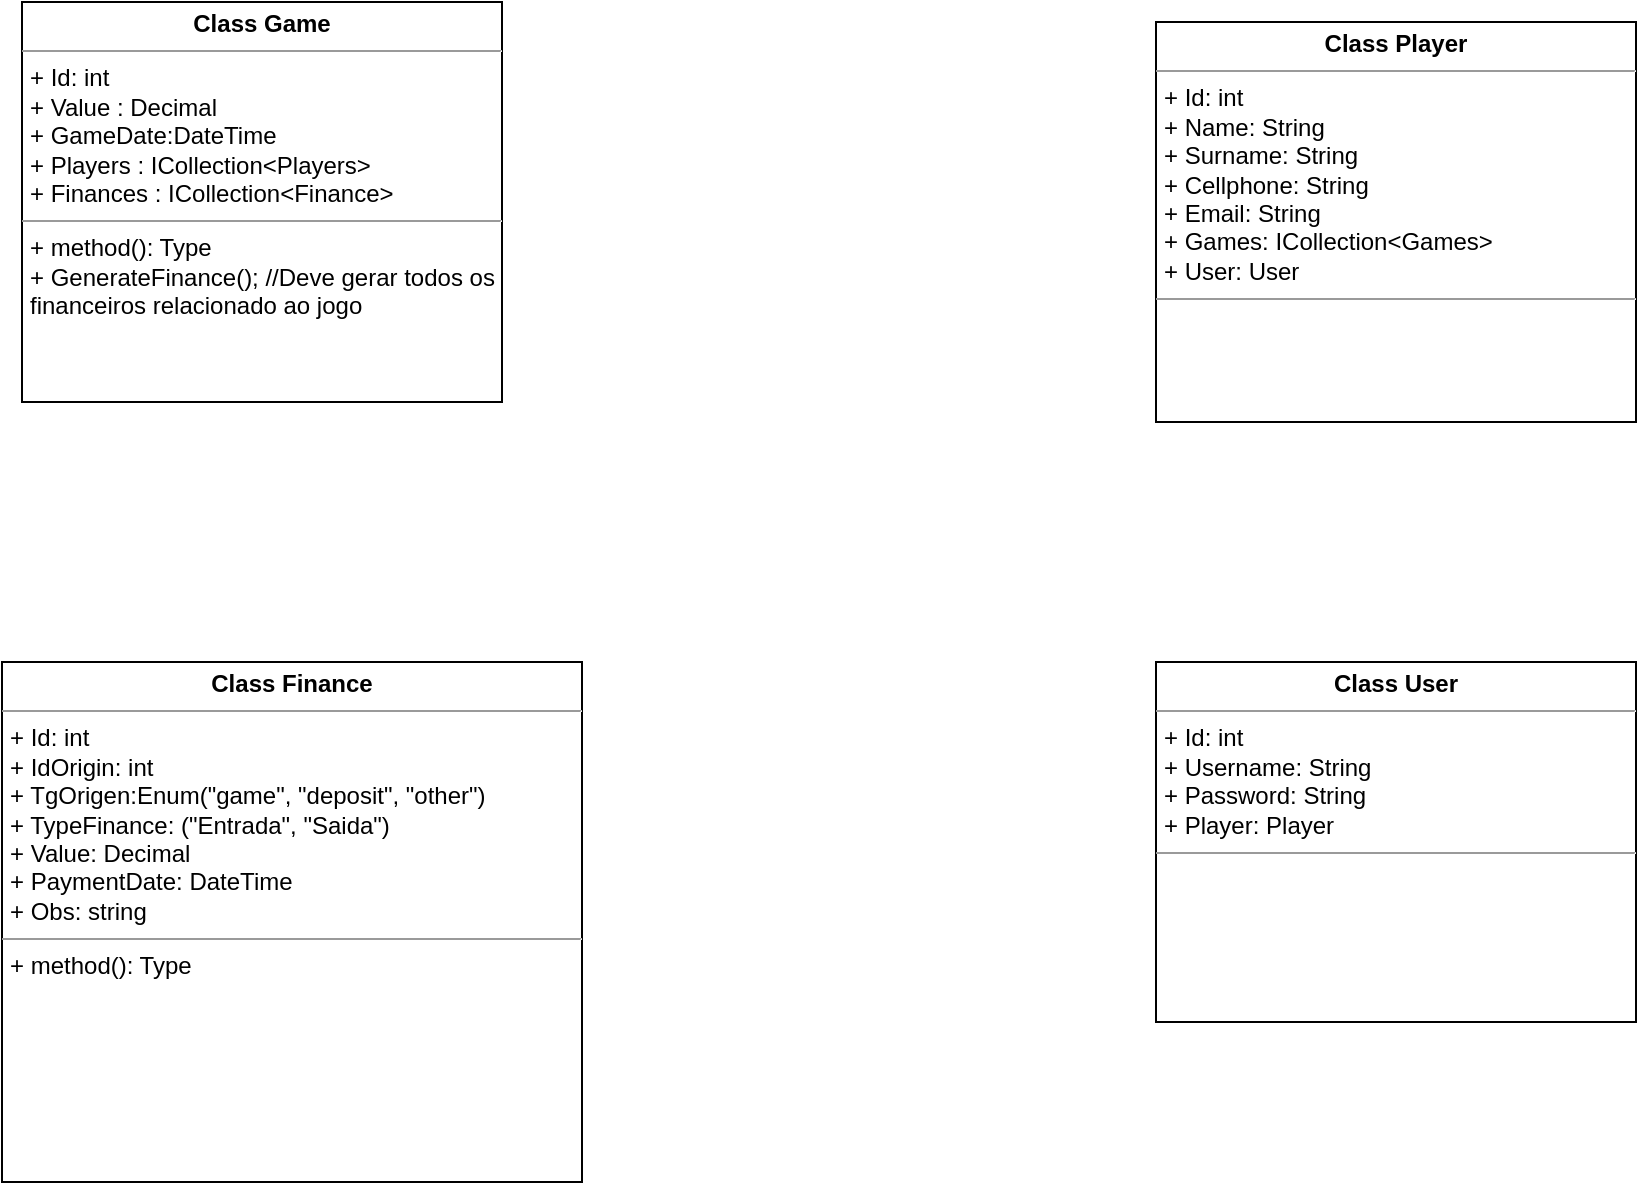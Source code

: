<mxfile version="21.6.1" type="device">
  <diagram name="Página-1" id="Mgcyn3qiTiujeSWKsaM-">
    <mxGraphModel dx="1379" dy="756" grid="1" gridSize="10" guides="1" tooltips="1" connect="1" arrows="1" fold="1" page="1" pageScale="1" pageWidth="827" pageHeight="1169" math="0" shadow="0">
      <root>
        <mxCell id="0" />
        <mxCell id="1" parent="0" />
        <mxCell id="AUEkEl1DaGqS5iu2DeBl-2" value="&lt;p style=&quot;margin:0px;margin-top:4px;text-align:center;&quot;&gt;&lt;b&gt;Class Game&lt;/b&gt;&lt;/p&gt;&lt;hr size=&quot;1&quot;&gt;&lt;p style=&quot;margin:0px;margin-left:4px;&quot;&gt;+ Id: int&lt;/p&gt;&lt;p style=&quot;margin:0px;margin-left:4px;&quot;&gt;+ Value : Decimal&lt;/p&gt;&lt;p style=&quot;margin:0px;margin-left:4px;&quot;&gt;+ GameDate:DateTime&lt;/p&gt;&lt;p style=&quot;margin:0px;margin-left:4px;&quot;&gt;+ Players : ICollection&amp;lt;Players&amp;gt;&lt;/p&gt;&lt;p style=&quot;margin:0px;margin-left:4px;&quot;&gt;+ Finances : ICollection&amp;lt;Finance&amp;gt;&lt;/p&gt;&lt;hr size=&quot;1&quot;&gt;&lt;p style=&quot;margin:0px;margin-left:4px;&quot;&gt;+ method(): Type&lt;/p&gt;&lt;p style=&quot;margin:0px;margin-left:4px;&quot;&gt;+ GenerateFinance(); //Deve gerar todos os financeiros relacionado ao jogo&lt;/p&gt;&lt;p style=&quot;margin:0px;margin-left:4px;&quot;&gt;&lt;br&gt;&lt;/p&gt;&lt;p style=&quot;margin:0px;margin-left:4px;&quot;&gt;&lt;br&gt;&lt;/p&gt;" style="verticalAlign=top;align=left;overflow=fill;fontSize=12;fontFamily=Helvetica;html=1;whiteSpace=wrap;" vertex="1" parent="1">
          <mxGeometry x="20" y="30" width="240" height="200" as="geometry" />
        </mxCell>
        <mxCell id="AUEkEl1DaGqS5iu2DeBl-3" value="&lt;p style=&quot;margin:0px;margin-top:4px;text-align:center;&quot;&gt;&lt;b&gt;Class Finance&lt;/b&gt;&lt;/p&gt;&lt;hr size=&quot;1&quot;&gt;&lt;p style=&quot;margin:0px;margin-left:4px;&quot;&gt;+ Id: int&lt;/p&gt;&lt;p style=&quot;margin:0px;margin-left:4px;&quot;&gt;+ IdOrigin: int&lt;/p&gt;&lt;p style=&quot;margin:0px;margin-left:4px;&quot;&gt;+ TgOrigen:Enum(&quot;game&quot;, &quot;deposit&quot;, &quot;other&quot;)&lt;/p&gt;&lt;p style=&quot;margin:0px;margin-left:4px;&quot;&gt;+ TypeFinance: (&quot;Entrada&quot;, &quot;Saida&quot;)&lt;/p&gt;&lt;p style=&quot;margin:0px;margin-left:4px;&quot;&gt;+ Value: Decimal&lt;/p&gt;&lt;p style=&quot;margin:0px;margin-left:4px;&quot;&gt;+ PaymentDate: DateTime&lt;/p&gt;&lt;p style=&quot;margin:0px;margin-left:4px;&quot;&gt;+ Obs: s&lt;span style=&quot;background-color: initial;&quot;&gt;tring&lt;/span&gt;&lt;/p&gt;&lt;hr size=&quot;1&quot;&gt;&lt;p style=&quot;margin:0px;margin-left:4px;&quot;&gt;+ method(): Type&lt;/p&gt;" style="verticalAlign=top;align=left;overflow=fill;fontSize=12;fontFamily=Helvetica;html=1;whiteSpace=wrap;" vertex="1" parent="1">
          <mxGeometry x="10" y="360" width="290" height="260" as="geometry" />
        </mxCell>
        <mxCell id="AUEkEl1DaGqS5iu2DeBl-4" value="&lt;p style=&quot;margin:0px;margin-top:4px;text-align:center;&quot;&gt;&lt;b&gt;Class Player&lt;/b&gt;&lt;/p&gt;&lt;hr size=&quot;1&quot;&gt;&lt;p style=&quot;margin:0px;margin-left:4px;&quot;&gt;+ Id: int&lt;/p&gt;&lt;p style=&quot;margin:0px;margin-left:4px;&quot;&gt;+ Name: String&lt;/p&gt;&lt;p style=&quot;margin:0px;margin-left:4px;&quot;&gt;+ Surname: String&lt;/p&gt;&lt;p style=&quot;margin:0px;margin-left:4px;&quot;&gt;+ Cellphone: String&lt;/p&gt;&lt;p style=&quot;margin:0px;margin-left:4px;&quot;&gt;+ Email: String&lt;/p&gt;&lt;p style=&quot;margin:0px;margin-left:4px;&quot;&gt;+ Games: ICollection&amp;lt;Games&amp;gt;&lt;/p&gt;&lt;p style=&quot;margin:0px;margin-left:4px;&quot;&gt;&lt;span style=&quot;background-color: initial;&quot;&gt;+ User: User&lt;/span&gt;&lt;br&gt;&lt;/p&gt;&lt;hr size=&quot;1&quot;&gt;&lt;p style=&quot;margin:0px;margin-left:4px;&quot;&gt;&lt;br&gt;&lt;/p&gt;" style="verticalAlign=top;align=left;overflow=fill;fontSize=12;fontFamily=Helvetica;html=1;whiteSpace=wrap;" vertex="1" parent="1">
          <mxGeometry x="587" y="40" width="240" height="200" as="geometry" />
        </mxCell>
        <mxCell id="AUEkEl1DaGqS5iu2DeBl-6" value="&lt;p style=&quot;margin:0px;margin-top:4px;text-align:center;&quot;&gt;&lt;b&gt;Class User&lt;/b&gt;&lt;/p&gt;&lt;hr size=&quot;1&quot;&gt;&lt;p style=&quot;margin:0px;margin-left:4px;&quot;&gt;+ Id: int&lt;/p&gt;&lt;p style=&quot;margin:0px;margin-left:4px;&quot;&gt;+ Username: String&lt;/p&gt;&lt;p style=&quot;margin:0px;margin-left:4px;&quot;&gt;+ Password: String&lt;/p&gt;&lt;p style=&quot;margin:0px;margin-left:4px;&quot;&gt;&lt;span style=&quot;background-color: initial;&quot;&gt;+ Player: Player&lt;/span&gt;&lt;/p&gt;&lt;hr size=&quot;1&quot;&gt;&lt;p style=&quot;margin:0px;margin-left:4px;&quot;&gt;&lt;br&gt;&lt;/p&gt;" style="verticalAlign=top;align=left;overflow=fill;fontSize=12;fontFamily=Helvetica;html=1;whiteSpace=wrap;" vertex="1" parent="1">
          <mxGeometry x="587" y="360" width="240" height="180" as="geometry" />
        </mxCell>
      </root>
    </mxGraphModel>
  </diagram>
</mxfile>
